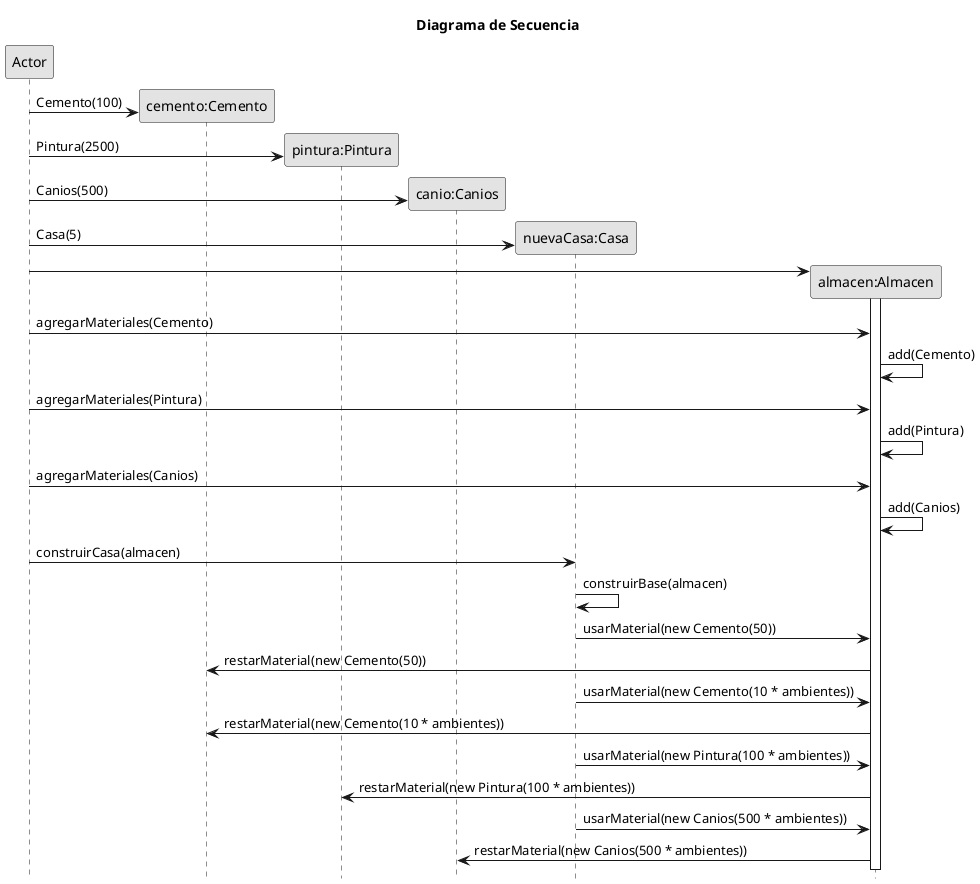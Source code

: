 @startuml Diagrama de Secuencia
title Diagrama de Secuencia

skinparam monochrome true
hide footbox

participant Actor
participant "cemento:Cemento" as Cemento
participant "pintura:Pintura" as Pintura
participant "canio:Canios" as Canios
participant "nuevaCasa:Casa" as Casa
participant "almacen:Almacen" as Almacen

create Cemento
Actor -> Cemento: Cemento(100)

create Pintura
Actor -> Pintura: Pintura(2500)

create Canios
Actor -> Canios: Canios(500)

create Casa
Actor -> Casa: Casa(5)

create Almacen
Actor -> Almacen

activate Almacen

Actor -> Almacen: agregarMateriales(Cemento)
Almacen -> Almacen: add(Cemento)

Actor -> Almacen: agregarMateriales(Pintura)
Almacen -> Almacen: add(Pintura)

Actor -> Almacen: agregarMateriales(Canios)
Almacen -> Almacen: add(Canios)

Actor -> Casa: construirCasa(almacen)

Casa -> Casa: construirBase(almacen)
Casa -> Almacen: usarMaterial(new Cemento(50))
Almacen -> Cemento: restarMaterial(new Cemento(50))

Casa -> Almacen: usarMaterial(new Cemento(10 * ambientes))
Almacen -> Cemento: restarMaterial(new Cemento(10 * ambientes))

Casa -> Almacen: usarMaterial(new Pintura(100 * ambientes))
Almacen -> Pintura: restarMaterial(new Pintura(100 * ambientes))

Casa -> Almacen: usarMaterial(new Canios(500 * ambientes))
Almacen -> Canios: restarMaterial(new Canios(500 * ambientes))

@enduml